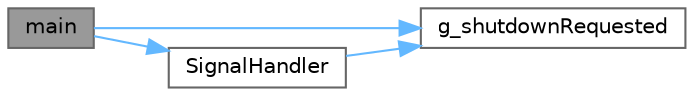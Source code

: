 digraph "main"
{
 // LATEX_PDF_SIZE
  bgcolor="transparent";
  edge [fontname=Helvetica,fontsize=10,labelfontname=Helvetica,labelfontsize=10];
  node [fontname=Helvetica,fontsize=10,shape=box,height=0.2,width=0.4];
  rankdir="LR";
  Node1 [id="Node000001",label="main",height=0.2,width=0.4,color="gray40", fillcolor="grey60", style="filled", fontcolor="black",tooltip="Main entry point for Neo C++ Node."];
  Node1 -> Node2 [id="edge1_Node000001_Node000002",color="steelblue1",style="solid",tooltip=" "];
  Node2 [id="Node000002",label="g_shutdownRequested",height=0.2,width=0.4,color="grey40", fillcolor="white", style="filled",URL="$main_8cpp.html#a372450e049ef643a503edf75c1ec29d7",tooltip=" "];
  Node1 -> Node3 [id="edge2_Node000001_Node000003",color="steelblue1",style="solid",tooltip=" "];
  Node3 [id="Node000003",label="SignalHandler",height=0.2,width=0.4,color="grey40", fillcolor="white", style="filled",URL="$main_8cpp.html#a01af5df9d4270d594f2a4391b5a775ec",tooltip=" "];
  Node3 -> Node2 [id="edge3_Node000003_Node000002",color="steelblue1",style="solid",tooltip=" "];
}
